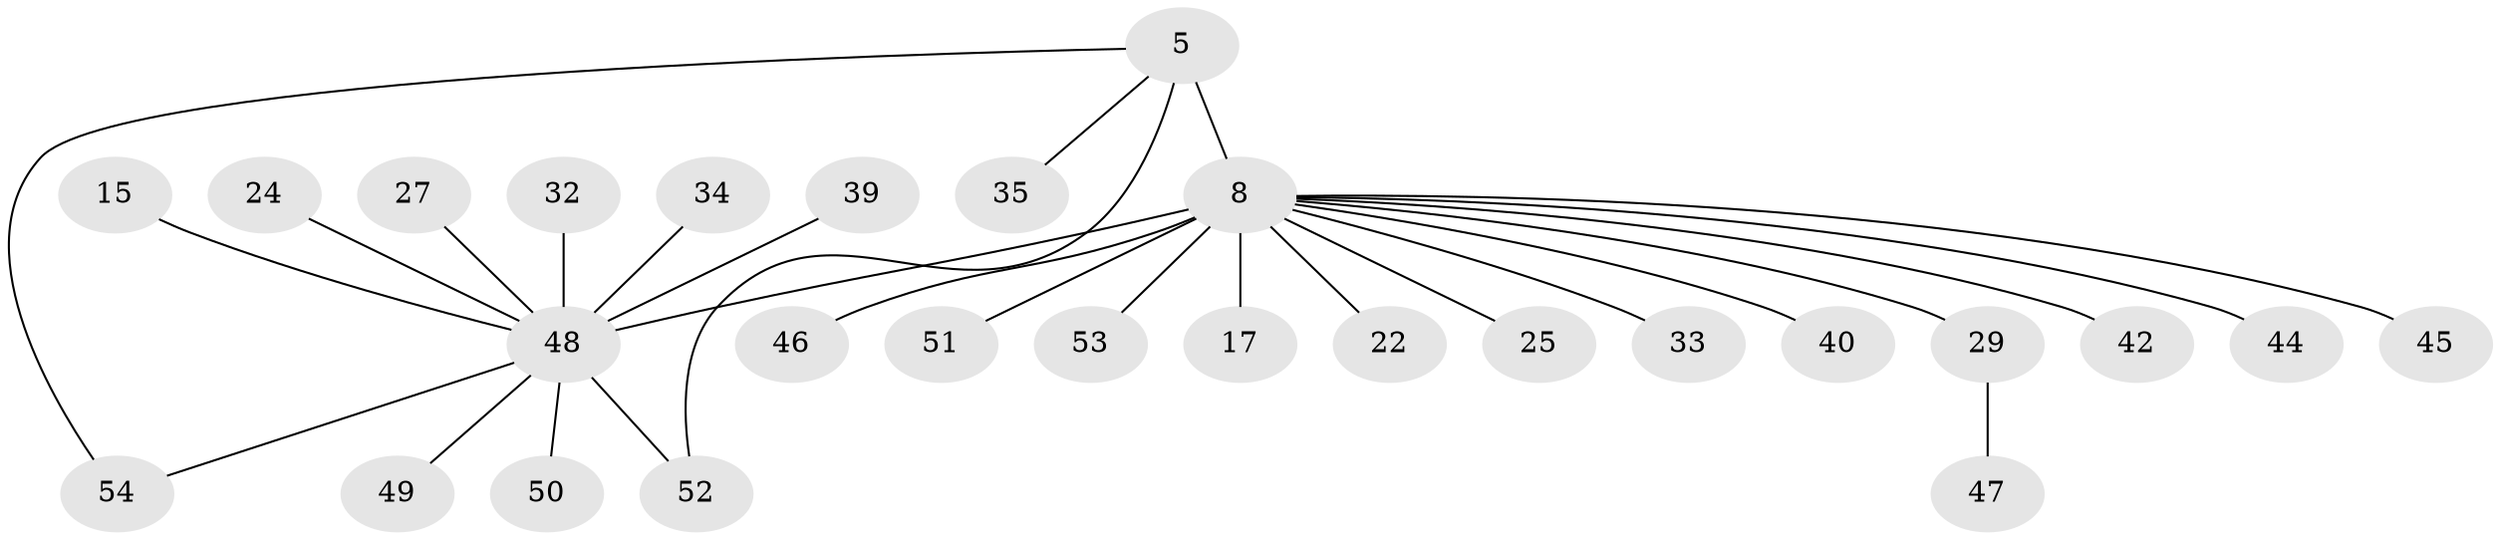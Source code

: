 // original degree distribution, {7: 0.05555555555555555, 4: 0.037037037037037035, 10: 0.018518518518518517, 5: 0.05555555555555555, 6: 0.018518518518518517, 3: 0.1111111111111111, 2: 0.14814814814814814, 1: 0.5555555555555556}
// Generated by graph-tools (version 1.1) at 2025/55/03/09/25 04:55:20]
// undirected, 27 vertices, 28 edges
graph export_dot {
graph [start="1"]
  node [color=gray90,style=filled];
  5;
  8 [super="+3+7"];
  15;
  17;
  22;
  24;
  25;
  27;
  29 [super="+11+12"];
  32;
  33 [super="+18"];
  34;
  35;
  39;
  40 [super="+37"];
  42;
  44 [super="+36"];
  45 [super="+26"];
  46;
  47;
  48 [super="+23+31+10+38"];
  49;
  50;
  51 [super="+41+43"];
  52;
  53;
  54 [super="+6+30"];
  5 -- 35;
  5 -- 52;
  5 -- 8 [weight=3];
  5 -- 54;
  8 -- 42;
  8 -- 46;
  8 -- 22;
  8 -- 17;
  8 -- 53;
  8 -- 25;
  8 -- 48 [weight=5];
  8 -- 51;
  8 -- 33;
  8 -- 45;
  8 -- 44;
  8 -- 40;
  8 -- 29 [weight=2];
  15 -- 48;
  24 -- 48;
  27 -- 48;
  29 -- 47;
  32 -- 48;
  34 -- 48;
  39 -- 48;
  48 -- 49;
  48 -- 52;
  48 -- 54;
  48 -- 50;
}
